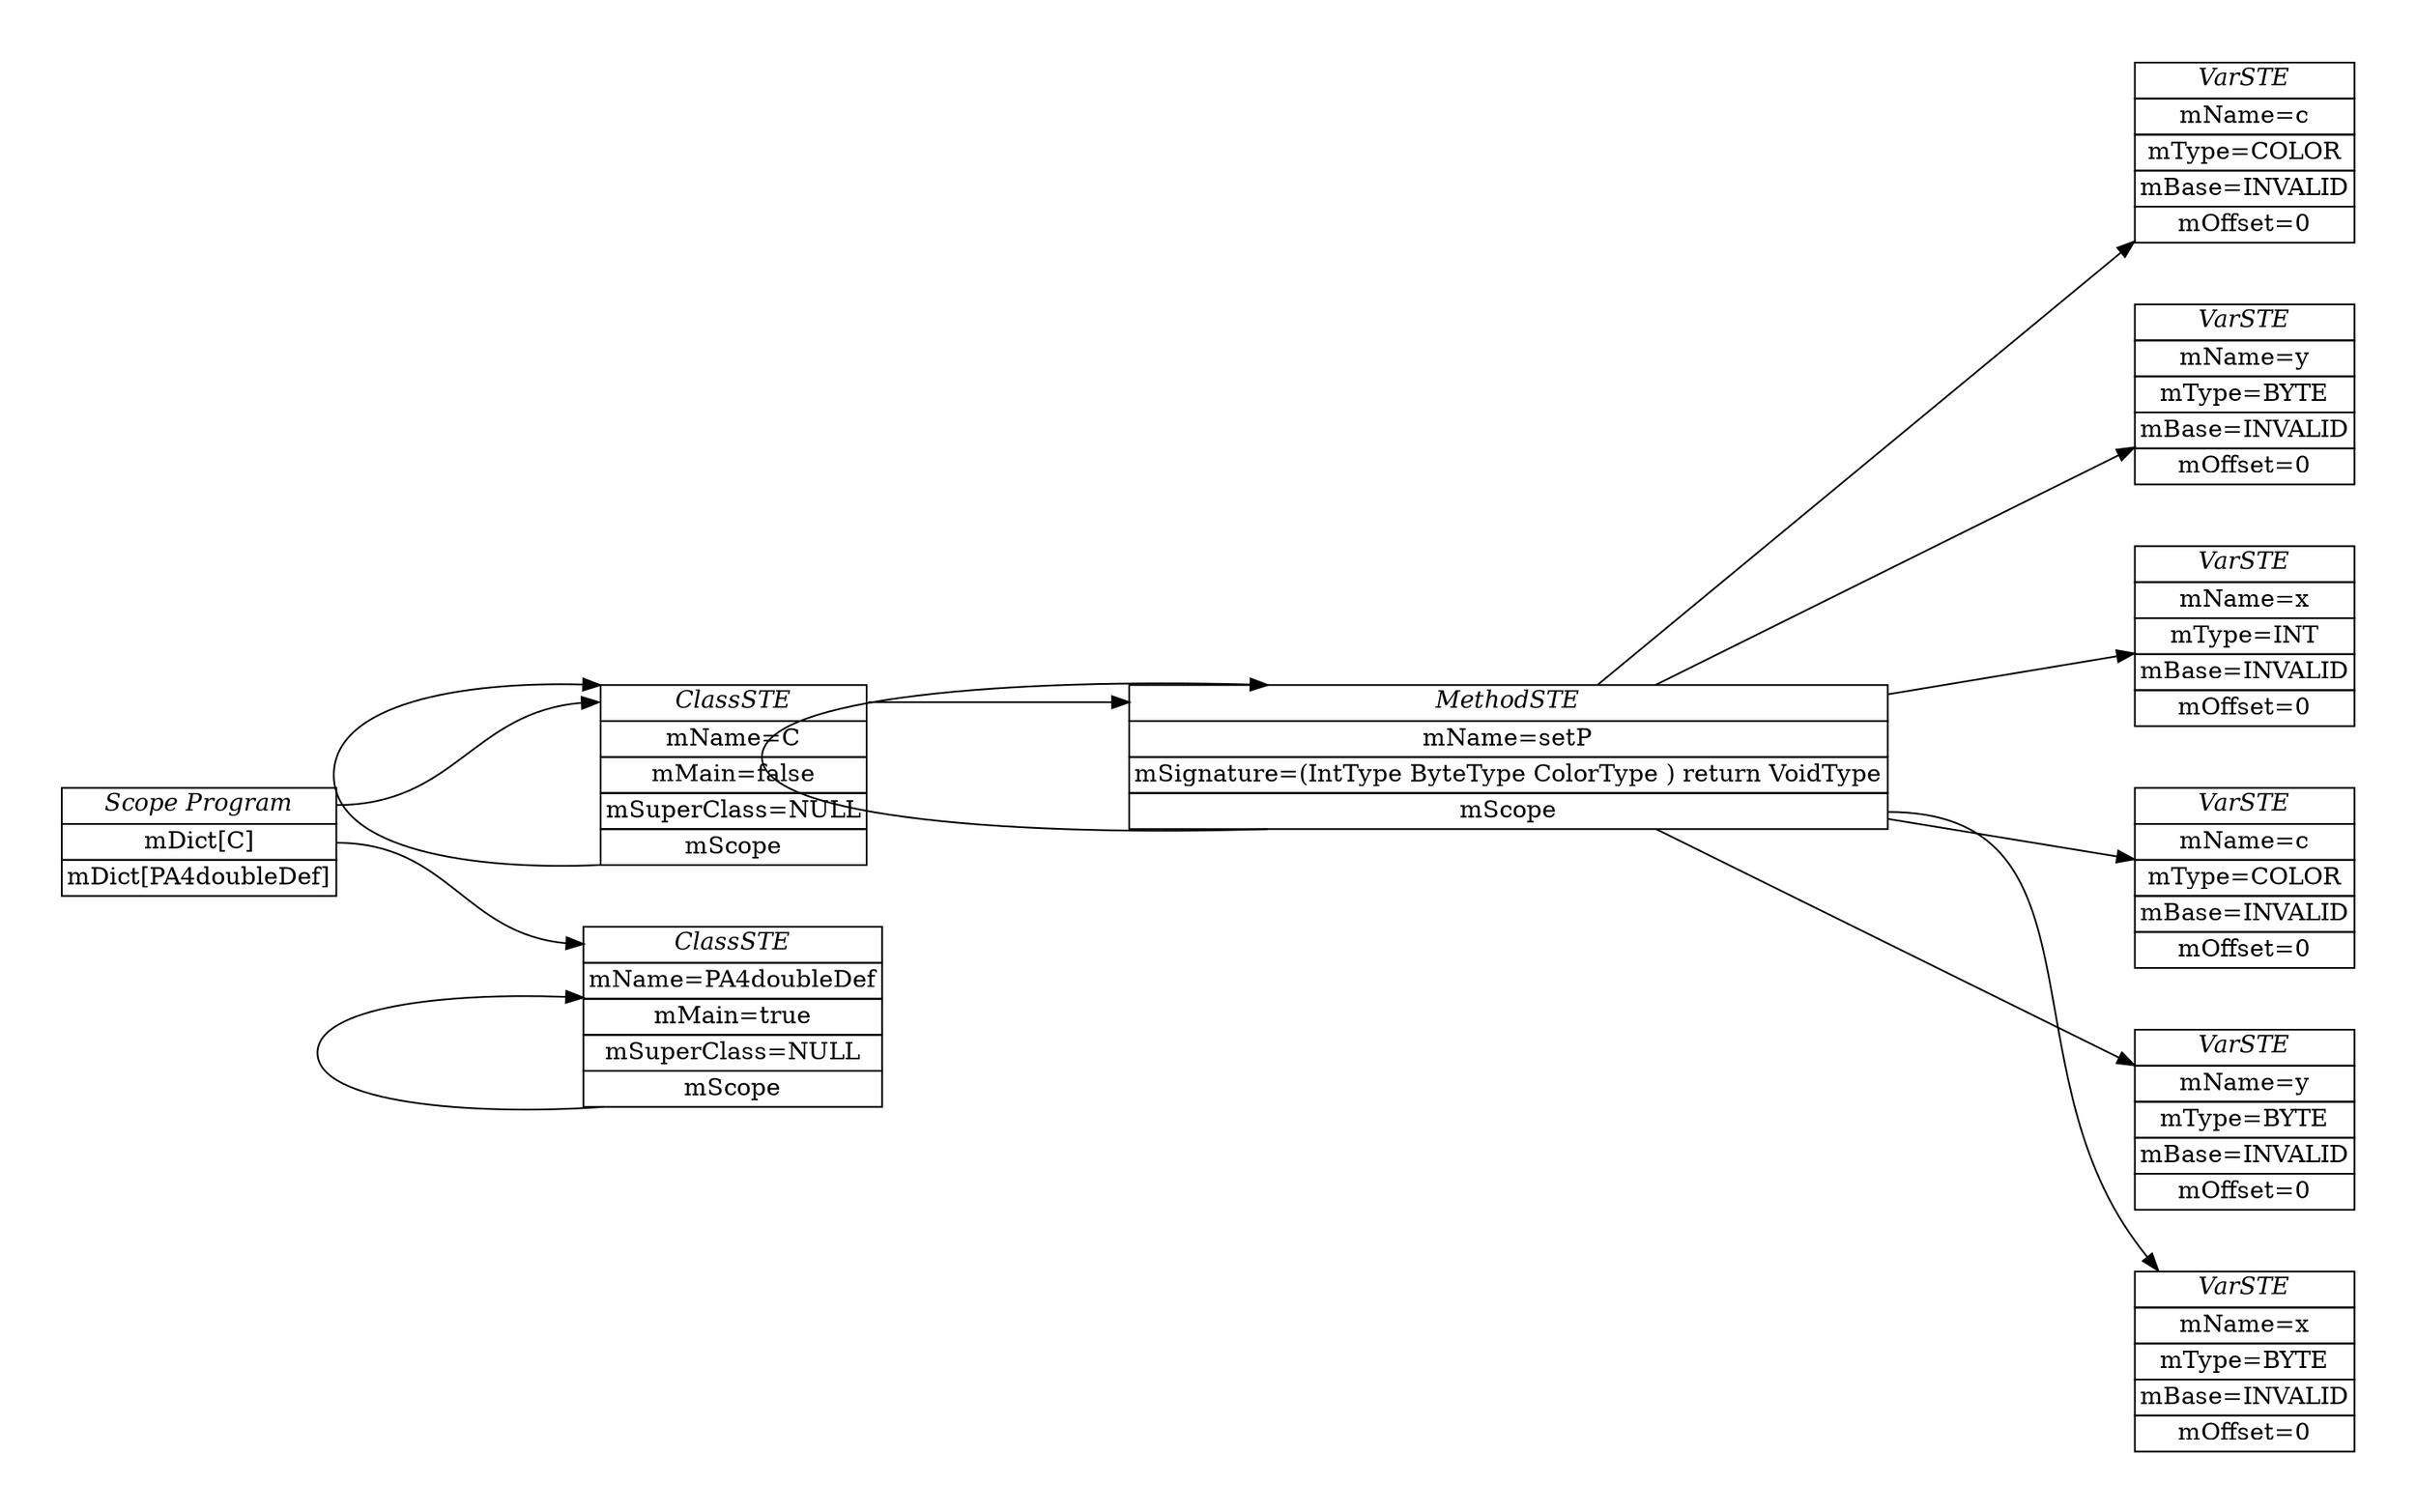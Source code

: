 digraph ASTGraph {
	graph [pad="0.5", nodesep="0.5", ranksep="2"];
	node [shape=plain]
	rankdir=LR;
setP [ label=<
<table border="0" cellborder="1" cellspacing="0">
	<tr><td port="setP0"><i>Scope setP</i></td></tr>
	<tr><td port="setP1">mDict[c]</td></tr>
	<tr><td port="setP2">mDict[y]</td></tr>
	<tr><td port="setP3">mDict[x]</td></tr>
</table>>];

0 [ label=<
<table border="0" cellborder="1" cellspacing="0">
	<tr><td port="0"><i>VarSTE</i></td></tr>
	<tr><td>mName=c</td></tr>
	<tr><td>mType=COLOR</td></tr>
	<tr><td>mBase=INVALID</td></tr>
	<tr><td>mOffset=0</td></tr>
</table>>];
setP:1 -> 0:1;

1 [ label=<
<table border="0" cellborder="1" cellspacing="0">
	<tr><td port="1"><i>VarSTE</i></td></tr>
	<tr><td>mName=y</td></tr>
	<tr><td>mType=BYTE</td></tr>
	<tr><td>mBase=INVALID</td></tr>
	<tr><td>mOffset=0</td></tr>
</table>>];
setP:2 -> 1:2;

2 [ label=<
<table border="0" cellborder="1" cellspacing="0">
	<tr><td port="2"><i>VarSTE</i></td></tr>
	<tr><td>mName=x</td></tr>
	<tr><td>mType=INT</td></tr>
	<tr><td>mBase=INVALID</td></tr>
	<tr><td>mOffset=0</td></tr>
</table>>];
setP:3 -> 2:3;
setP [ label=<
<table border="0" cellborder="1" cellspacing="0">
	<tr><td port="setP0"><i>Scope setP</i></td></tr>
	<tr><td port="setP1">mDict[c]</td></tr>
	<tr><td port="setP2">mDict[y]</td></tr>
	<tr><td port="setP3">mDict[x]</td></tr>
</table>>];

3 [ label=<
<table border="0" cellborder="1" cellspacing="0">
	<tr><td port="3"><i>VarSTE</i></td></tr>
	<tr><td>mName=c</td></tr>
	<tr><td>mType=COLOR</td></tr>
	<tr><td>mBase=INVALID</td></tr>
	<tr><td>mOffset=0</td></tr>
</table>>];
setP:4 -> 3:4;

4 [ label=<
<table border="0" cellborder="1" cellspacing="0">
	<tr><td port="4"><i>VarSTE</i></td></tr>
	<tr><td>mName=y</td></tr>
	<tr><td>mType=BYTE</td></tr>
	<tr><td>mBase=INVALID</td></tr>
	<tr><td>mOffset=0</td></tr>
</table>>];
setP:5 -> 4:5;

5 [ label=<
<table border="0" cellborder="1" cellspacing="0">
	<tr><td port="5"><i>VarSTE</i></td></tr>
	<tr><td>mName=x</td></tr>
	<tr><td>mType=BYTE</td></tr>
	<tr><td>mBase=INVALID</td></tr>
	<tr><td>mOffset=0</td></tr>
</table>>];
setP:6 -> 5:6;
C [ label=<
<table border="0" cellborder="1" cellspacing="0">
	<tr><td port="C0"><i>Scope C</i></td></tr>
	<tr><td port="C1">mDict[setP]</td></tr>
</table>>];

setP [ label=<
<table border="0" cellborder="1" cellspacing="0">
	<tr><td port="setP0"><i>MethodSTE</i></td></tr>
	<tr><td>mName=setP</td></tr>
	<tr><td>mSignature=(IntType ByteType ColorType ) return VoidType</td></tr>
	<tr><td port="6">mScope</td></tr>
</table>>];
C:C0 -> setP:setP0;
setP:6 -> setP:setP0
PA4doubleDef [ label=<
<table border="0" cellborder="1" cellspacing="0">
	<tr><td port="PA4doubleDef0"><i>Scope PA4doubleDef</i></td></tr>
</table>>];
Program [ label=<
<table border="0" cellborder="1" cellspacing="0">
	<tr><td port="Program0"><i>Scope Program</i></td></tr>
	<tr><td port="Program1">mDict[C]</td></tr>
	<tr><td port="Program2">mDict[PA4doubleDef]</td></tr>
</table>>];
C [ label=<
<table border="0" cellborder="1" cellspacing="0">
	<tr><td port="C0"><i>ClassSTE</i></td></tr>
	<tr><td>mName=C</td></tr>
	<tr><td>mMain=false</td></tr>
	<tr><td>mSuperClass=NULL</td></tr>
	<tr><td port="7">mScope</td></tr>
</table>>];
Program:Program0 -> C:C0;
C:7 -> C:C0
PA4doubleDef [ label=<
<table border="0" cellborder="1" cellspacing="0">
	<tr><td port="PA4doubleDef1"><i>ClassSTE</i></td></tr>
	<tr><td>mName=PA4doubleDef</td></tr>
	<tr><td>mMain=true</td></tr>
	<tr><td>mSuperClass=NULL</td></tr>
	<tr><td port="8">mScope</td></tr>
</table>>];
Program:Program1 -> PA4doubleDef:PA4doubleDef1;
PA4doubleDef:8 -> PA4doubleDef:PA4doubleDef0
}
